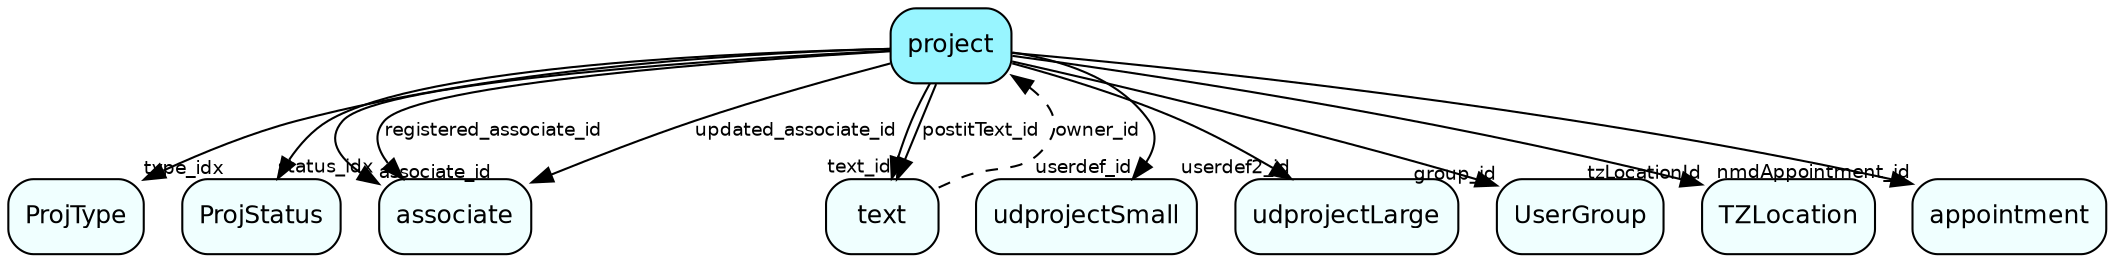 digraph project  {
node [shape = box style="rounded, filled" fontname = "Helvetica" fontsize = "12" ]
edge [fontname = "Helvetica" fontsize = "9"]

project[fillcolor = "cadetblue1"]
ProjType[fillcolor = "azure1"]
ProjStatus[fillcolor = "azure1"]
associate[fillcolor = "azure1"]
text[fillcolor = "azure1"]
udprojectSmall[fillcolor = "azure1"]
udprojectLarge[fillcolor = "azure1"]
UserGroup[fillcolor = "azure1"]
TZLocation[fillcolor = "azure1"]
appointment[fillcolor = "azure1"]
project -> ProjType [headlabel = "type_idx"]
project -> ProjStatus [headlabel = "status_idx"]
project -> associate [headlabel = "associate_id"]
project -> text [headlabel = "text_id"]
project -> associate [label = "registered_associate_id"]
project -> associate [label = "updated_associate_id"]
project -> udprojectSmall [headlabel = "userdef_id"]
project -> udprojectLarge [headlabel = "userdef2_id"]
project -> text [label = "postitText_id"]
project -> UserGroup [headlabel = "group_id"]
project -> TZLocation [headlabel = "tzLocationId"]
project -> appointment [headlabel = "nmdAppointment_id"]
text -> project [label = "owner_id" style="dashed"]
}
